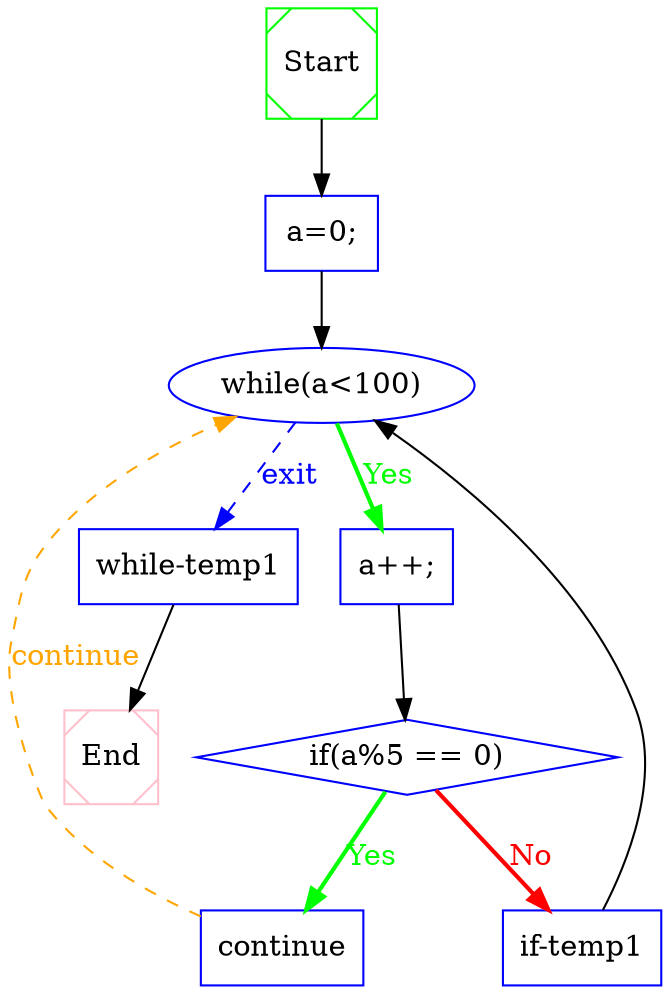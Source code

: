 digraph CFG {
 1  [shape = Msquare, color = green, label = "Start", ]
 2  [shape = box, color = blue, label = "a=0;", ]
 3  [shape = ellipse, color = blue, label = "while(a<100)", ]
 4  [shape = box, color = blue, label = "a++;", ]
 5  [shape = diamond, color = blue, label = "if(a%5 == 0)", ]
 6  [shape = box, color = blue, label = "continue", ]
 7  [shape = box, color = blue, label = "if-temp1", ]
 8  [shape = box, color = blue, label = "while-temp1", ]
 9  [shape = Msquare, color = pink, label = "End", ]
 1  ->  2  [style = solid, label="", fillcolor = black, color = black, fontcolor = black]

 2  ->  3  [style = solid, label="", fillcolor = black, color = black, fontcolor = black]

 3  ->  8  [style = dashed, label="exit", fillcolor = blue, color = blue, fontcolor = blue]
 3  ->  4  [style = bold, label="Yes", fillcolor = green, color = green, fontcolor = green]

 4  ->  5  [style = solid, label="", fillcolor = black, color = black, fontcolor = black]

 5  ->  7  [style = bold, label="No", fillcolor = red, color = red, fontcolor = red]
 5  ->  6  [style = bold, label="Yes", fillcolor = green, color = green, fontcolor = green]

 6  ->  3  [style = dashed, label="continue", fillcolor = orange, color = orange, fontcolor = orange]

 7  ->  3  [style = solid, label="", fillcolor = black, color = black, fontcolor = black]

 8  ->  9  [style = solid, label="", fillcolor = black, color = black, fontcolor = black]


}